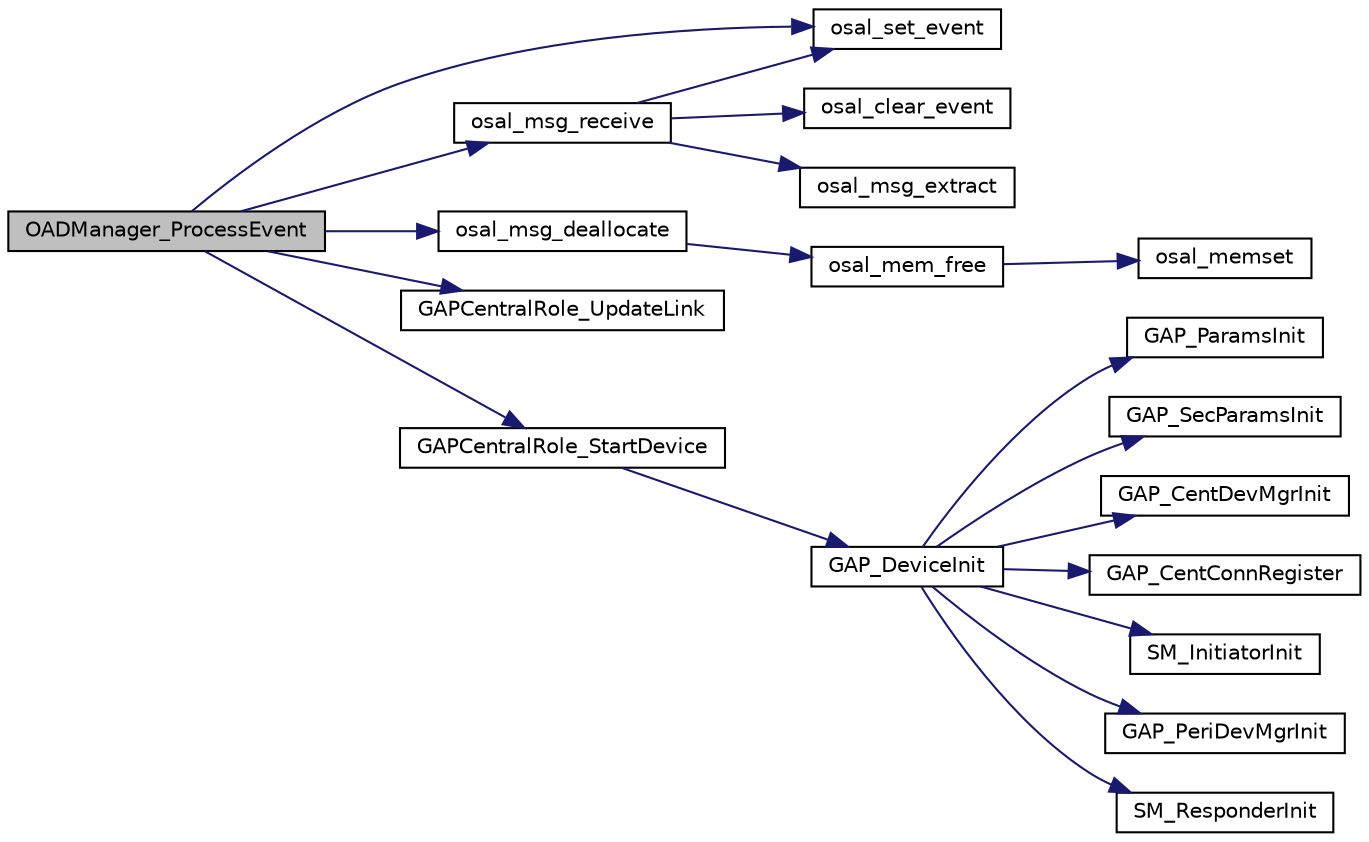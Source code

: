 digraph "OADManager_ProcessEvent"
{
  edge [fontname="Helvetica",fontsize="10",labelfontname="Helvetica",labelfontsize="10"];
  node [fontname="Helvetica",fontsize="10",shape=record];
  rankdir="LR";
  Node1 [label="OADManager_ProcessEvent",height=0.2,width=0.4,color="black", fillcolor="grey75", style="filled" fontcolor="black"];
  Node1 -> Node2 [color="midnightblue",fontsize="10",style="solid",fontname="Helvetica"];
  Node2 [label="osal_msg_receive",height=0.2,width=0.4,color="black", fillcolor="white", style="filled",URL="$_o_s_a_l_8c.html#a34936edcc99cd896c28aa0f0b3a91313"];
  Node2 -> Node3 [color="midnightblue",fontsize="10",style="solid",fontname="Helvetica"];
  Node3 [label="osal_set_event",height=0.2,width=0.4,color="black", fillcolor="white", style="filled",URL="$_o_s_a_l_8c.html#a67e62da8a1085ffe8f6a06c88736666a"];
  Node2 -> Node4 [color="midnightblue",fontsize="10",style="solid",fontname="Helvetica"];
  Node4 [label="osal_clear_event",height=0.2,width=0.4,color="black", fillcolor="white", style="filled",URL="$_o_s_a_l_8c.html#a5c6610c6d28ec216738ad85007becda7"];
  Node2 -> Node5 [color="midnightblue",fontsize="10",style="solid",fontname="Helvetica"];
  Node5 [label="osal_msg_extract",height=0.2,width=0.4,color="black", fillcolor="white", style="filled",URL="$_o_s_a_l_8c.html#a568bb70f04b8fba4a5e8764d56bca014"];
  Node1 -> Node6 [color="midnightblue",fontsize="10",style="solid",fontname="Helvetica"];
  Node6 [label="osal_msg_deallocate",height=0.2,width=0.4,color="black", fillcolor="white", style="filled",URL="$_o_s_a_l_8c.html#ae0cf82bd9ec6d0a064e3aba72478ccf1"];
  Node6 -> Node7 [color="midnightblue",fontsize="10",style="solid",fontname="Helvetica"];
  Node7 [label="osal_mem_free",height=0.2,width=0.4,color="black", fillcolor="white", style="filled",URL="$_o_s_a_l___memory_8c.html#a56201dc39c693c759d1ce0812b6b0eef"];
  Node7 -> Node8 [color="midnightblue",fontsize="10",style="solid",fontname="Helvetica"];
  Node8 [label="osal_memset",height=0.2,width=0.4,color="black", fillcolor="white", style="filled",URL="$_o_s_a_l_8c.html#a7a416b7daf0407f6a1b92b71fc12847e"];
  Node1 -> Node3 [color="midnightblue",fontsize="10",style="solid",fontname="Helvetica"];
  Node1 -> Node9 [color="midnightblue",fontsize="10",style="solid",fontname="Helvetica"];
  Node9 [label="GAPCentralRole_UpdateLink",height=0.2,width=0.4,color="black", fillcolor="white", style="filled",URL="$group___c_e_n_t_r_a_l___p_r_o_f_i_l_e___a_p_i.html#ga7f81b3ea7aa798b8fa255ea721127472",tooltip="Update the link connection parameters. "];
  Node1 -> Node10 [color="midnightblue",fontsize="10",style="solid",fontname="Helvetica"];
  Node10 [label="GAPCentralRole_StartDevice",height=0.2,width=0.4,color="black", fillcolor="white", style="filled",URL="$group___c_e_n_t_r_a_l___p_r_o_f_i_l_e___a_p_i.html#gaead84a86ae96da938609ea0c34074ff7",tooltip="Start the device in Central role. This function is typically called once during system startup..."];
  Node10 -> Node11 [color="midnightblue",fontsize="10",style="solid",fontname="Helvetica"];
  Node11 [label="GAP_DeviceInit",height=0.2,width=0.4,color="black", fillcolor="white", style="filled",URL="$group___g_a_p___a_p_i.html#ga729bcdb44b9ea7717cbfd55d25ba5194",tooltip="Called to setup the device. Call just once on initialization. "];
  Node11 -> Node12 [color="midnightblue",fontsize="10",style="solid",fontname="Helvetica"];
  Node12 [label="GAP_ParamsInit",height=0.2,width=0.4,color="black", fillcolor="white", style="filled",URL="$gap_8h.html#ab96580ab243315da0ec3708579f3ae28"];
  Node11 -> Node13 [color="midnightblue",fontsize="10",style="solid",fontname="Helvetica"];
  Node13 [label="GAP_SecParamsInit",height=0.2,width=0.4,color="black", fillcolor="white", style="filled",URL="$gap_8h.html#a926fd8f0e775e2816eb1e55af4f179eb"];
  Node11 -> Node14 [color="midnightblue",fontsize="10",style="solid",fontname="Helvetica"];
  Node14 [label="GAP_CentDevMgrInit",height=0.2,width=0.4,color="black", fillcolor="white", style="filled",URL="$gap_8h.html#ad1e803531e83f7a3e5fc25f63d852c65"];
  Node11 -> Node15 [color="midnightblue",fontsize="10",style="solid",fontname="Helvetica"];
  Node15 [label="GAP_CentConnRegister",height=0.2,width=0.4,color="black", fillcolor="white", style="filled",URL="$gap_8h.html#ac3e44c072a9938c34ab06b1c60b529fd"];
  Node11 -> Node16 [color="midnightblue",fontsize="10",style="solid",fontname="Helvetica"];
  Node16 [label="SM_InitiatorInit",height=0.2,width=0.4,color="black", fillcolor="white", style="filled",URL="$group___s_m___a_p_i.html#ga3ec7fc23a9db3e568d5884ba43042e66",tooltip="Initialize SM Initiator on a master device. "];
  Node11 -> Node17 [color="midnightblue",fontsize="10",style="solid",fontname="Helvetica"];
  Node17 [label="GAP_PeriDevMgrInit",height=0.2,width=0.4,color="black", fillcolor="white", style="filled",URL="$gap_8h.html#a2f198d86bf9c14a3ec5a2de9256315eb"];
  Node11 -> Node18 [color="midnightblue",fontsize="10",style="solid",fontname="Helvetica"];
  Node18 [label="SM_ResponderInit",height=0.2,width=0.4,color="black", fillcolor="white", style="filled",URL="$group___s_m___a_p_i.html#ga5de7fda0fb23c25371bf66f6e3ec8bc1",tooltip="Initialize SM Responder on a slave device. "];
}
